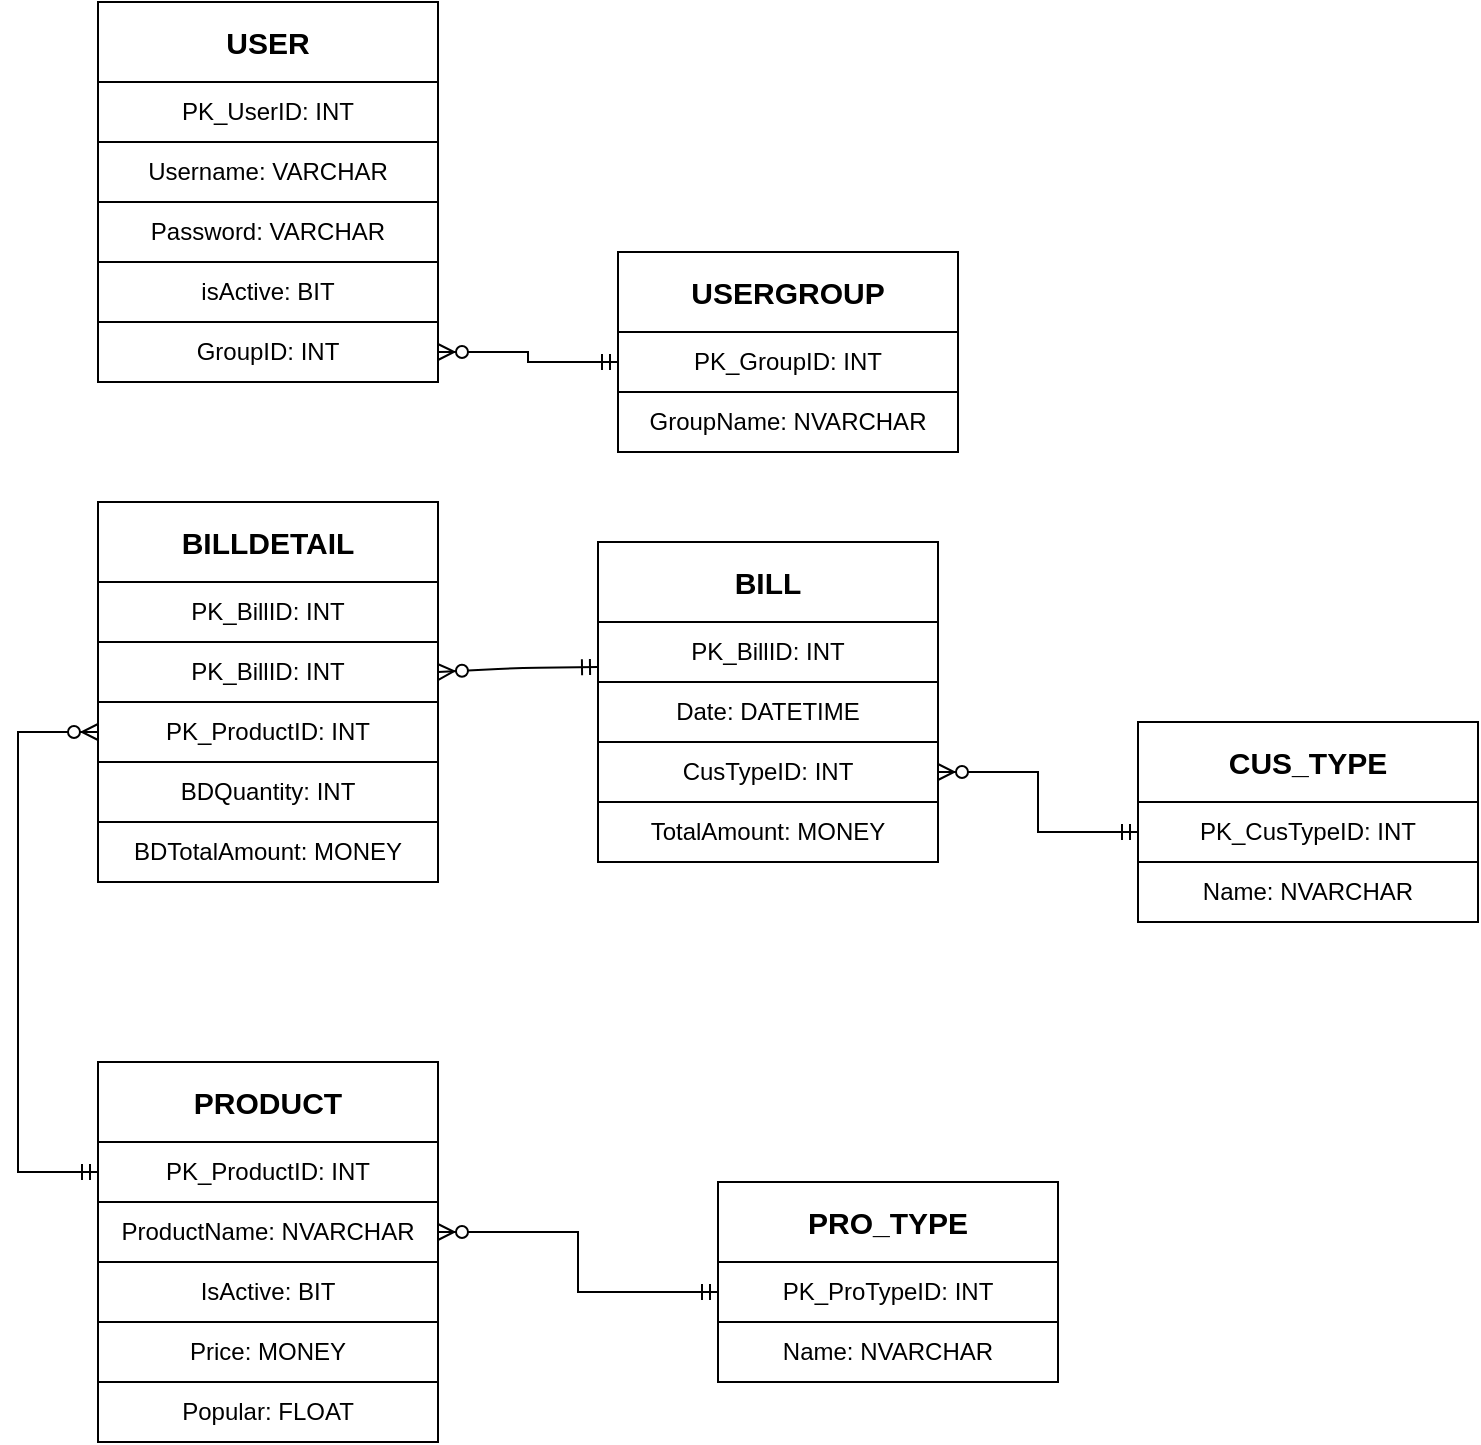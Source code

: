 <mxfile version="12.3.3" type="device" pages="1"><diagram id="YoXsvXi2wAqDMekQLKuj" name="Page-1"><mxGraphModel dx="1825" dy="493" grid="1" gridSize="10" guides="1" tooltips="1" connect="1" arrows="1" fold="1" page="1" pageScale="1" pageWidth="827" pageHeight="1169" math="0" shadow="0"><root><mxCell id="0"/><mxCell id="1" parent="0"/><mxCell id="-xv7MHNelJ1Tc55sh7zc-3" value="&lt;b&gt;&lt;font style=&quot;font-size: 15px&quot;&gt;BILL&lt;/font&gt;&lt;/b&gt;" style="rounded=0;whiteSpace=wrap;html=1;" parent="1" vertex="1"><mxGeometry x="-150" y="410" width="170" height="40" as="geometry"/></mxCell><mxCell id="-xv7MHNelJ1Tc55sh7zc-4" value="PK_BillID: INT" style="rounded=0;whiteSpace=wrap;html=1;" parent="1" vertex="1"><mxGeometry x="-150" y="450" width="170" height="30" as="geometry"/></mxCell><mxCell id="-xv7MHNelJ1Tc55sh7zc-5" value="Date: DATETIME" style="rounded=0;whiteSpace=wrap;html=1;" parent="1" vertex="1"><mxGeometry x="-150" y="480" width="170" height="30" as="geometry"/></mxCell><mxCell id="-xv7MHNelJ1Tc55sh7zc-8" value="&lt;b&gt;&lt;font style=&quot;font-size: 15px&quot;&gt;BILLDETAIL&lt;/font&gt;&lt;/b&gt;" style="rounded=0;whiteSpace=wrap;html=1;" parent="1" vertex="1"><mxGeometry x="-400" y="390" width="170" height="40" as="geometry"/></mxCell><mxCell id="-xv7MHNelJ1Tc55sh7zc-11" value="PK_ProductID: INT" style="rounded=0;whiteSpace=wrap;html=1;" parent="1" vertex="1"><mxGeometry x="-400" y="490" width="170" height="30" as="geometry"/></mxCell><mxCell id="-xv7MHNelJ1Tc55sh7zc-15" value="CusTypeID: INT" style="rounded=0;whiteSpace=wrap;html=1;" parent="1" vertex="1"><mxGeometry x="-150" y="510" width="170" height="30" as="geometry"/></mxCell><mxCell id="-xv7MHNelJ1Tc55sh7zc-9" value="PK_BillID: INT" style="rounded=0;whiteSpace=wrap;html=1;" parent="1" vertex="1"><mxGeometry x="-400" y="460" width="170" height="30" as="geometry"/></mxCell><mxCell id="-xv7MHNelJ1Tc55sh7zc-18" value="" style="endArrow=ERmandOne;html=1;entryX=0;entryY=0.75;entryDx=0;entryDy=0;startArrow=ERzeroToMany;startFill=1;endFill=0;exitX=1;exitY=0.5;exitDx=0;exitDy=0;" parent="1" source="-xv7MHNelJ1Tc55sh7zc-9" target="-xv7MHNelJ1Tc55sh7zc-4" edge="1"><mxGeometry width="50" height="50" relative="1" as="geometry"><mxPoint x="-230" y="473" as="sourcePoint"/><mxPoint x="-70" y="430" as="targetPoint"/><Array as="points"><mxPoint x="-190" y="473"/></Array></mxGeometry></mxCell><mxCell id="-xv7MHNelJ1Tc55sh7zc-24" value="&lt;b&gt;&lt;font style=&quot;font-size: 15px&quot;&gt;PRODUCT&lt;br&gt;&lt;/font&gt;&lt;/b&gt;" style="rounded=0;whiteSpace=wrap;html=1;" parent="1" vertex="1"><mxGeometry x="-400" y="670" width="170" height="40" as="geometry"/></mxCell><mxCell id="-xv7MHNelJ1Tc55sh7zc-25" value="ProductName: NVARCHAR" style="rounded=0;whiteSpace=wrap;html=1;" parent="1" vertex="1"><mxGeometry x="-400" y="740" width="170" height="30" as="geometry"/></mxCell><mxCell id="-xv7MHNelJ1Tc55sh7zc-26" value="IsActive: BIT" style="rounded=0;whiteSpace=wrap;html=1;" parent="1" vertex="1"><mxGeometry x="-400" y="770" width="170" height="30" as="geometry"/></mxCell><mxCell id="-xv7MHNelJ1Tc55sh7zc-71" style="edgeStyle=orthogonalEdgeStyle;rounded=0;orthogonalLoop=1;jettySize=auto;html=1;entryX=0;entryY=0.5;entryDx=0;entryDy=0;startArrow=ERmandOne;startFill=0;endArrow=ERzeroToMany;endFill=1;" parent="1" source="-xv7MHNelJ1Tc55sh7zc-28" target="-xv7MHNelJ1Tc55sh7zc-11" edge="1"><mxGeometry relative="1" as="geometry"><Array as="points"><mxPoint x="-440" y="725"/><mxPoint x="-440" y="505"/></Array></mxGeometry></mxCell><mxCell id="-xv7MHNelJ1Tc55sh7zc-28" value="PK_ProductID: INT" style="rounded=0;whiteSpace=wrap;html=1;" parent="1" vertex="1"><mxGeometry x="-400" y="710" width="170" height="30" as="geometry"/></mxCell><mxCell id="-xv7MHNelJ1Tc55sh7zc-36" value="&lt;span style=&quot;font-size: 15px&quot;&gt;&lt;b&gt;USER&lt;/b&gt;&lt;/span&gt;" style="rounded=0;whiteSpace=wrap;html=1;" parent="1" vertex="1"><mxGeometry x="-400" y="140" width="170" height="40" as="geometry"/></mxCell><mxCell id="-xv7MHNelJ1Tc55sh7zc-37" value="Username: VARCHAR" style="rounded=0;whiteSpace=wrap;html=1;" parent="1" vertex="1"><mxGeometry x="-400" y="210" width="170" height="30" as="geometry"/></mxCell><mxCell id="-xv7MHNelJ1Tc55sh7zc-38" value="Password: VARCHAR" style="rounded=0;whiteSpace=wrap;html=1;" parent="1" vertex="1"><mxGeometry x="-400" y="240" width="170" height="30" as="geometry"/></mxCell><mxCell id="-xv7MHNelJ1Tc55sh7zc-39" value="PK_UserID: INT" style="rounded=0;whiteSpace=wrap;html=1;" parent="1" vertex="1"><mxGeometry x="-400" y="180" width="170" height="30" as="geometry"/></mxCell><mxCell id="-xv7MHNelJ1Tc55sh7zc-40" value="isActive: BIT" style="rounded=0;whiteSpace=wrap;html=1;" parent="1" vertex="1"><mxGeometry x="-400" y="270" width="170" height="30" as="geometry"/></mxCell><mxCell id="-xv7MHNelJ1Tc55sh7zc-41" value="&lt;span style=&quot;font-size: 15px&quot;&gt;&lt;b&gt;USERGROUP&lt;/b&gt;&lt;/span&gt;" style="rounded=0;whiteSpace=wrap;html=1;" parent="1" vertex="1"><mxGeometry x="-140" y="265" width="170" height="40" as="geometry"/></mxCell><mxCell id="-xv7MHNelJ1Tc55sh7zc-42" value="GroupName: NVARCHAR" style="rounded=0;whiteSpace=wrap;html=1;" parent="1" vertex="1"><mxGeometry x="-140" y="335" width="170" height="30" as="geometry"/></mxCell><mxCell id="-xv7MHNelJ1Tc55sh7zc-49" style="edgeStyle=orthogonalEdgeStyle;rounded=0;orthogonalLoop=1;jettySize=auto;html=1;entryX=1;entryY=0.5;entryDx=0;entryDy=0;startArrow=ERmandOne;startFill=0;endArrow=ERzeroToMany;endFill=1;" parent="1" source="-xv7MHNelJ1Tc55sh7zc-44" target="-xv7MHNelJ1Tc55sh7zc-47" edge="1"><mxGeometry relative="1" as="geometry"/></mxCell><mxCell id="-xv7MHNelJ1Tc55sh7zc-44" value="PK_GroupID: INT" style="rounded=0;whiteSpace=wrap;html=1;" parent="1" vertex="1"><mxGeometry x="-140" y="305" width="170" height="30" as="geometry"/></mxCell><mxCell id="-xv7MHNelJ1Tc55sh7zc-47" value="GroupID: INT" style="rounded=0;whiteSpace=wrap;html=1;" parent="1" vertex="1"><mxGeometry x="-400" y="300" width="170" height="30" as="geometry"/></mxCell><mxCell id="-xv7MHNelJ1Tc55sh7zc-52" value="TotalAmount: MONEY" style="rounded=0;whiteSpace=wrap;html=1;" parent="1" vertex="1"><mxGeometry x="-150" y="540" width="170" height="30" as="geometry"/></mxCell><mxCell id="-xv7MHNelJ1Tc55sh7zc-59" value="&lt;span style=&quot;font-size: 15px&quot;&gt;&lt;b&gt;CUS_TYPE&lt;/b&gt;&lt;/span&gt;" style="rounded=0;whiteSpace=wrap;html=1;" parent="1" vertex="1"><mxGeometry x="120" y="500" width="170" height="40" as="geometry"/></mxCell><mxCell id="-xv7MHNelJ1Tc55sh7zc-60" value="Name: NVARCHAR" style="rounded=0;whiteSpace=wrap;html=1;" parent="1" vertex="1"><mxGeometry x="120" y="570" width="170" height="30" as="geometry"/></mxCell><mxCell id="-xv7MHNelJ1Tc55sh7zc-65" style="edgeStyle=orthogonalEdgeStyle;rounded=0;orthogonalLoop=1;jettySize=auto;html=1;entryX=1;entryY=0.5;entryDx=0;entryDy=0;startArrow=ERmandOne;startFill=0;endArrow=ERzeroToMany;endFill=1;" parent="1" source="-xv7MHNelJ1Tc55sh7zc-61" target="-xv7MHNelJ1Tc55sh7zc-15" edge="1"><mxGeometry relative="1" as="geometry"/></mxCell><mxCell id="-xv7MHNelJ1Tc55sh7zc-61" value="PK_CusTypeID: INT" style="rounded=0;whiteSpace=wrap;html=1;" parent="1" vertex="1"><mxGeometry x="120" y="540" width="170" height="30" as="geometry"/></mxCell><mxCell id="-xv7MHNelJ1Tc55sh7zc-69" value="BDQuantity: INT" style="rounded=0;whiteSpace=wrap;html=1;" parent="1" vertex="1"><mxGeometry x="-400" y="520" width="170" height="30" as="geometry"/></mxCell><mxCell id="-xv7MHNelJ1Tc55sh7zc-70" value="BDTotalAmount: MONEY" style="rounded=0;whiteSpace=wrap;html=1;" parent="1" vertex="1"><mxGeometry x="-400" y="550" width="170" height="30" as="geometry"/></mxCell><mxCell id="-xv7MHNelJ1Tc55sh7zc-76" value="Price: MONEY" style="rounded=0;whiteSpace=wrap;html=1;" parent="1" vertex="1"><mxGeometry x="-400" y="800" width="170" height="30" as="geometry"/></mxCell><mxCell id="fSC1fvFbYI-gwCP-CRY7-7" value="Popular: FLOAT" style="rounded=0;whiteSpace=wrap;html=1;" parent="1" vertex="1"><mxGeometry x="-400" y="830" width="170" height="30" as="geometry"/></mxCell><mxCell id="QImBR1cJYdAoC5zw0o3v-1" value="&lt;span style=&quot;font-size: 15px&quot;&gt;&lt;b&gt;PRO_TYPE&lt;/b&gt;&lt;/span&gt;" style="rounded=0;whiteSpace=wrap;html=1;" parent="1" vertex="1"><mxGeometry x="-90" y="730" width="170" height="40" as="geometry"/></mxCell><mxCell id="QImBR1cJYdAoC5zw0o3v-2" value="Name: NVARCHAR" style="rounded=0;whiteSpace=wrap;html=1;" parent="1" vertex="1"><mxGeometry x="-90" y="800" width="170" height="30" as="geometry"/></mxCell><mxCell id="QImBR1cJYdAoC5zw0o3v-3" style="edgeStyle=orthogonalEdgeStyle;rounded=0;orthogonalLoop=1;jettySize=auto;html=1;entryX=1;entryY=0.5;entryDx=0;entryDy=0;startArrow=ERmandOne;startFill=0;endArrow=ERzeroToMany;endFill=1;" parent="1" source="QImBR1cJYdAoC5zw0o3v-4" target="-xv7MHNelJ1Tc55sh7zc-25" edge="1"><mxGeometry relative="1" as="geometry"><mxPoint x="-190" y="755" as="targetPoint"/></mxGeometry></mxCell><mxCell id="QImBR1cJYdAoC5zw0o3v-4" value="PK_ProTypeID: INT" style="rounded=0;whiteSpace=wrap;html=1;" parent="1" vertex="1"><mxGeometry x="-90" y="770" width="170" height="30" as="geometry"/></mxCell><mxCell id="17DmPeWj3wqCjEdZ2Z9Z-2" value="PK_BillID: INT" style="rounded=0;whiteSpace=wrap;html=1;" vertex="1" parent="1"><mxGeometry x="-400" y="430" width="170" height="30" as="geometry"/></mxCell></root></mxGraphModel></diagram></mxfile>
